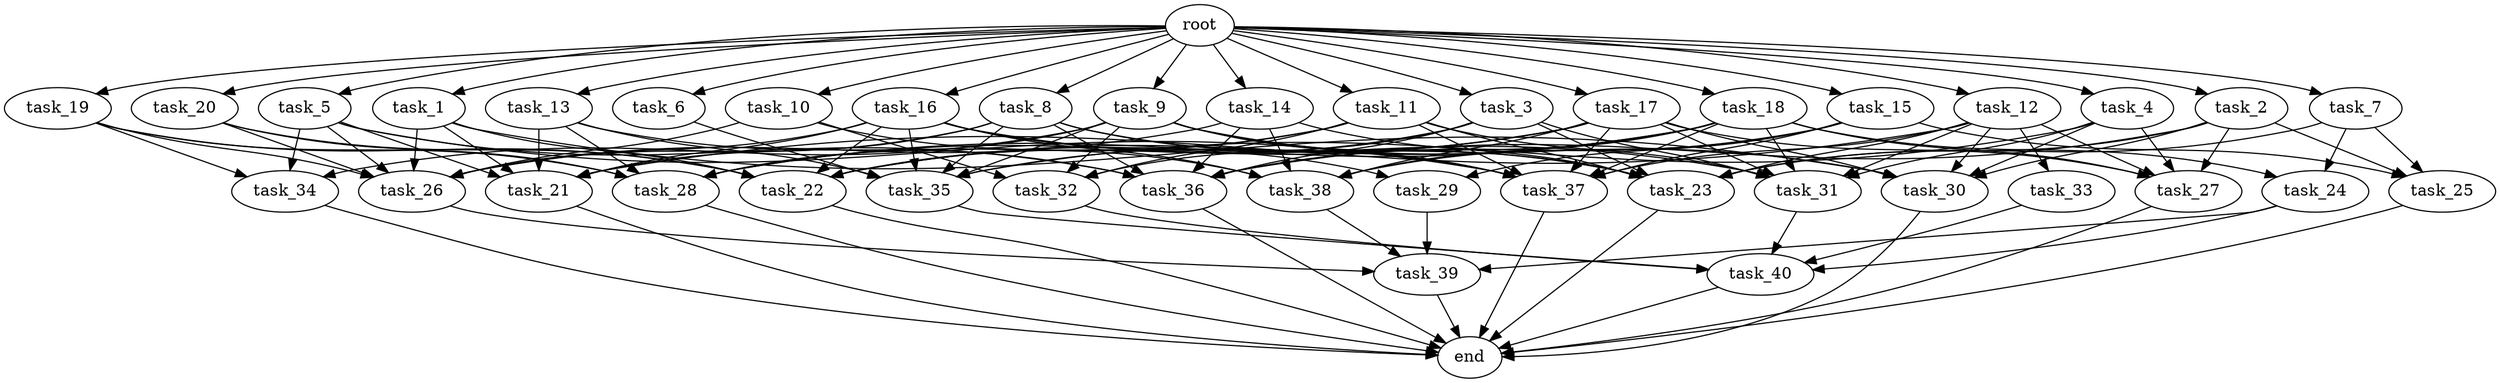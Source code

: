 digraph G {
  root [size="0.000000e+00"];
  task_1 [size="3.785143e+10"];
  task_2 [size="3.464975e+09"];
  task_3 [size="6.144012e+10"];
  task_4 [size="1.695488e+10"];
  task_5 [size="5.034730e+10"];
  task_6 [size="3.043051e+10"];
  task_7 [size="6.302115e+10"];
  task_8 [size="8.490586e+09"];
  task_9 [size="8.241092e+10"];
  task_10 [size="6.403492e+10"];
  task_11 [size="7.911063e+10"];
  task_12 [size="2.975814e+10"];
  task_13 [size="5.374038e+09"];
  task_14 [size="8.978171e+10"];
  task_15 [size="2.703216e+10"];
  task_16 [size="6.754300e+10"];
  task_17 [size="8.685553e+10"];
  task_18 [size="4.732955e+10"];
  task_19 [size="7.586349e+10"];
  task_20 [size="5.063889e+10"];
  task_21 [size="4.280848e+10"];
  task_22 [size="4.203060e+10"];
  task_23 [size="3.713131e+10"];
  task_24 [size="9.260111e+10"];
  task_25 [size="8.418732e+10"];
  task_26 [size="4.297570e+10"];
  task_27 [size="1.599850e+10"];
  task_28 [size="8.427854e+10"];
  task_29 [size="2.451858e+10"];
  task_30 [size="4.048975e+10"];
  task_31 [size="8.048698e+10"];
  task_32 [size="6.623935e+10"];
  task_33 [size="3.568945e+10"];
  task_34 [size="8.469648e+10"];
  task_35 [size="8.095917e+10"];
  task_36 [size="4.035996e+10"];
  task_37 [size="9.552040e+10"];
  task_38 [size="2.624459e+10"];
  task_39 [size="4.116819e+10"];
  task_40 [size="7.106667e+09"];
  end [size="0.000000e+00"];

  root -> task_1 [size="1.000000e-12"];
  root -> task_2 [size="1.000000e-12"];
  root -> task_3 [size="1.000000e-12"];
  root -> task_4 [size="1.000000e-12"];
  root -> task_5 [size="1.000000e-12"];
  root -> task_6 [size="1.000000e-12"];
  root -> task_7 [size="1.000000e-12"];
  root -> task_8 [size="1.000000e-12"];
  root -> task_9 [size="1.000000e-12"];
  root -> task_10 [size="1.000000e-12"];
  root -> task_11 [size="1.000000e-12"];
  root -> task_12 [size="1.000000e-12"];
  root -> task_13 [size="1.000000e-12"];
  root -> task_14 [size="1.000000e-12"];
  root -> task_15 [size="1.000000e-12"];
  root -> task_16 [size="1.000000e-12"];
  root -> task_17 [size="1.000000e-12"];
  root -> task_18 [size="1.000000e-12"];
  root -> task_19 [size="1.000000e-12"];
  root -> task_20 [size="1.000000e-12"];
  task_1 -> task_21 [size="7.134747e+07"];
  task_1 -> task_22 [size="5.253825e+07"];
  task_1 -> task_26 [size="5.371962e+07"];
  task_1 -> task_30 [size="6.748291e+07"];
  task_2 -> task_23 [size="4.641414e+07"];
  task_2 -> task_25 [size="2.806244e+08"];
  task_2 -> task_27 [size="3.199701e+07"];
  task_2 -> task_30 [size="6.748291e+07"];
  task_2 -> task_36 [size="5.044996e+07"];
  task_3 -> task_22 [size="5.253825e+07"];
  task_3 -> task_23 [size="4.641414e+07"];
  task_3 -> task_31 [size="1.149814e+08"];
  task_3 -> task_32 [size="1.655984e+08"];
  task_3 -> task_36 [size="5.044996e+07"];
  task_4 -> task_27 [size="3.199701e+07"];
  task_4 -> task_30 [size="6.748291e+07"];
  task_4 -> task_31 [size="1.149814e+08"];
  task_4 -> task_35 [size="1.156560e+08"];
  task_5 -> task_21 [size="7.134747e+07"];
  task_5 -> task_26 [size="5.371962e+07"];
  task_5 -> task_34 [size="2.823216e+08"];
  task_5 -> task_36 [size="5.044996e+07"];
  task_5 -> task_37 [size="1.194005e+08"];
  task_6 -> task_35 [size="1.156560e+08"];
  task_7 -> task_23 [size="4.641414e+07"];
  task_7 -> task_24 [size="4.630056e+08"];
  task_7 -> task_25 [size="2.806244e+08"];
  task_8 -> task_21 [size="7.134747e+07"];
  task_8 -> task_23 [size="4.641414e+07"];
  task_8 -> task_26 [size="5.371962e+07"];
  task_8 -> task_35 [size="1.156560e+08"];
  task_8 -> task_36 [size="5.044996e+07"];
  task_8 -> task_37 [size="1.194005e+08"];
  task_9 -> task_23 [size="4.641414e+07"];
  task_9 -> task_28 [size="1.203979e+08"];
  task_9 -> task_30 [size="6.748291e+07"];
  task_9 -> task_32 [size="1.655984e+08"];
  task_9 -> task_34 [size="2.823216e+08"];
  task_9 -> task_35 [size="1.156560e+08"];
  task_9 -> task_37 [size="1.194005e+08"];
  task_10 -> task_26 [size="5.371962e+07"];
  task_10 -> task_32 [size="1.655984e+08"];
  task_10 -> task_38 [size="4.374099e+07"];
  task_11 -> task_22 [size="5.253825e+07"];
  task_11 -> task_23 [size="4.641414e+07"];
  task_11 -> task_28 [size="1.203979e+08"];
  task_11 -> task_31 [size="1.149814e+08"];
  task_11 -> task_32 [size="1.655984e+08"];
  task_11 -> task_37 [size="1.194005e+08"];
  task_12 -> task_21 [size="7.134747e+07"];
  task_12 -> task_23 [size="4.641414e+07"];
  task_12 -> task_27 [size="3.199701e+07"];
  task_12 -> task_30 [size="6.748291e+07"];
  task_12 -> task_31 [size="1.149814e+08"];
  task_12 -> task_33 [size="3.568945e+08"];
  task_12 -> task_37 [size="1.194005e+08"];
  task_13 -> task_21 [size="7.134747e+07"];
  task_13 -> task_28 [size="1.203979e+08"];
  task_13 -> task_35 [size="1.156560e+08"];
  task_13 -> task_36 [size="5.044996e+07"];
  task_14 -> task_23 [size="4.641414e+07"];
  task_14 -> task_26 [size="5.371962e+07"];
  task_14 -> task_36 [size="5.044996e+07"];
  task_14 -> task_38 [size="4.374099e+07"];
  task_15 -> task_25 [size="2.806244e+08"];
  task_15 -> task_29 [size="1.225929e+08"];
  task_15 -> task_36 [size="5.044996e+07"];
  task_15 -> task_37 [size="1.194005e+08"];
  task_15 -> task_38 [size="4.374099e+07"];
  task_16 -> task_21 [size="7.134747e+07"];
  task_16 -> task_22 [size="5.253825e+07"];
  task_16 -> task_26 [size="5.371962e+07"];
  task_16 -> task_29 [size="1.225929e+08"];
  task_16 -> task_31 [size="1.149814e+08"];
  task_16 -> task_35 [size="1.156560e+08"];
  task_16 -> task_38 [size="4.374099e+07"];
  task_17 -> task_22 [size="5.253825e+07"];
  task_17 -> task_27 [size="3.199701e+07"];
  task_17 -> task_28 [size="1.203979e+08"];
  task_17 -> task_30 [size="6.748291e+07"];
  task_17 -> task_31 [size="1.149814e+08"];
  task_17 -> task_35 [size="1.156560e+08"];
  task_17 -> task_37 [size="1.194005e+08"];
  task_17 -> task_38 [size="4.374099e+07"];
  task_18 -> task_22 [size="5.253825e+07"];
  task_18 -> task_24 [size="4.630056e+08"];
  task_18 -> task_27 [size="3.199701e+07"];
  task_18 -> task_28 [size="1.203979e+08"];
  task_18 -> task_31 [size="1.149814e+08"];
  task_18 -> task_36 [size="5.044996e+07"];
  task_18 -> task_37 [size="1.194005e+08"];
  task_18 -> task_38 [size="4.374099e+07"];
  task_19 -> task_22 [size="5.253825e+07"];
  task_19 -> task_26 [size="5.371962e+07"];
  task_19 -> task_28 [size="1.203979e+08"];
  task_19 -> task_34 [size="2.823216e+08"];
  task_20 -> task_22 [size="5.253825e+07"];
  task_20 -> task_26 [size="5.371962e+07"];
  task_20 -> task_28 [size="1.203979e+08"];
  task_21 -> end [size="1.000000e-12"];
  task_22 -> end [size="1.000000e-12"];
  task_23 -> end [size="1.000000e-12"];
  task_24 -> task_39 [size="1.029205e+08"];
  task_24 -> task_40 [size="1.421333e+07"];
  task_25 -> end [size="1.000000e-12"];
  task_26 -> task_39 [size="1.029205e+08"];
  task_27 -> end [size="1.000000e-12"];
  task_28 -> end [size="1.000000e-12"];
  task_29 -> task_39 [size="1.029205e+08"];
  task_30 -> end [size="1.000000e-12"];
  task_31 -> task_40 [size="1.421333e+07"];
  task_32 -> task_40 [size="1.421333e+07"];
  task_33 -> task_40 [size="1.421333e+07"];
  task_34 -> end [size="1.000000e-12"];
  task_35 -> task_40 [size="1.421333e+07"];
  task_36 -> end [size="1.000000e-12"];
  task_37 -> end [size="1.000000e-12"];
  task_38 -> task_39 [size="1.029205e+08"];
  task_39 -> end [size="1.000000e-12"];
  task_40 -> end [size="1.000000e-12"];
}

